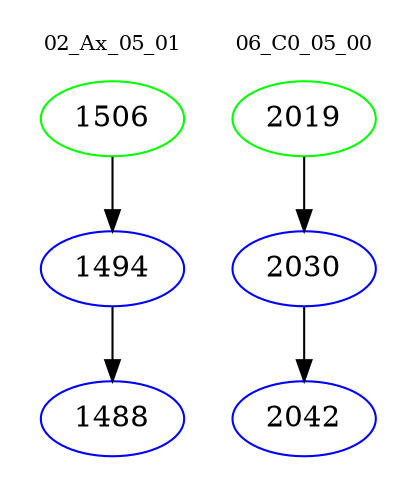 digraph{
subgraph cluster_0 {
color = white
label = "02_Ax_05_01";
fontsize=10;
T0_1506 [label="1506", color="green"]
T0_1506 -> T0_1494 [color="black"]
T0_1494 [label="1494", color="blue"]
T0_1494 -> T0_1488 [color="black"]
T0_1488 [label="1488", color="blue"]
}
subgraph cluster_1 {
color = white
label = "06_C0_05_00";
fontsize=10;
T1_2019 [label="2019", color="green"]
T1_2019 -> T1_2030 [color="black"]
T1_2030 [label="2030", color="blue"]
T1_2030 -> T1_2042 [color="black"]
T1_2042 [label="2042", color="blue"]
}
}
